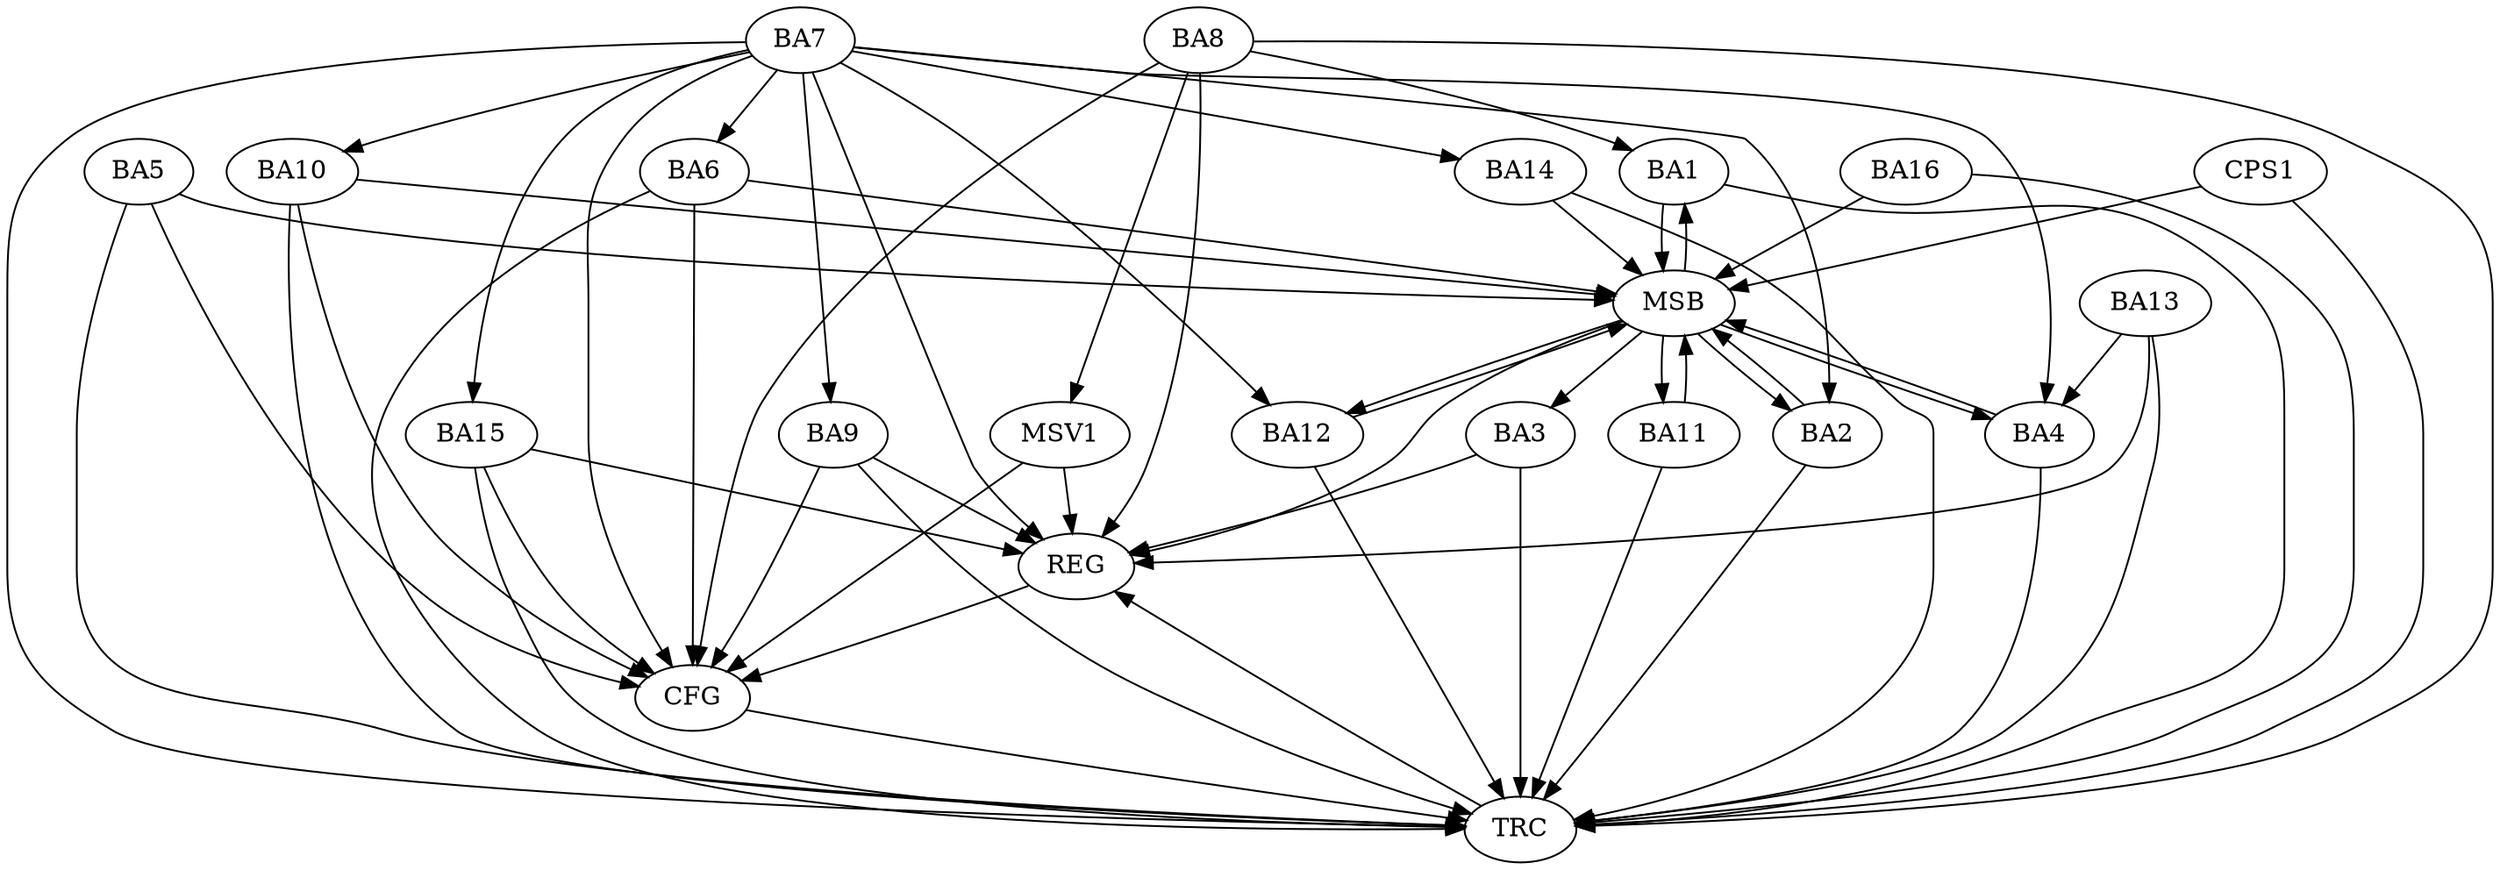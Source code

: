 strict digraph G {
  BA1 [ label="BA1" ];
  BA2 [ label="BA2" ];
  BA3 [ label="BA3" ];
  BA4 [ label="BA4" ];
  BA5 [ label="BA5" ];
  BA6 [ label="BA6" ];
  BA7 [ label="BA7" ];
  BA8 [ label="BA8" ];
  BA9 [ label="BA9" ];
  BA10 [ label="BA10" ];
  BA11 [ label="BA11" ];
  BA12 [ label="BA12" ];
  BA13 [ label="BA13" ];
  BA14 [ label="BA14" ];
  BA15 [ label="BA15" ];
  BA16 [ label="BA16" ];
  CPS1 [ label="CPS1" ];
  REG [ label="REG" ];
  MSB [ label="MSB" ];
  CFG [ label="CFG" ];
  TRC [ label="TRC" ];
  MSV1 [ label="MSV1" ];
  BA7 -> BA4;
  BA8 -> BA1;
  BA13 -> BA4;
  BA3 -> REG;
  BA7 -> REG;
  BA8 -> REG;
  BA9 -> REG;
  BA13 -> REG;
  BA15 -> REG;
  BA1 -> MSB;
  MSB -> BA2;
  MSB -> REG;
  BA2 -> MSB;
  MSB -> BA1;
  BA4 -> MSB;
  BA5 -> MSB;
  BA6 -> MSB;
  BA10 -> MSB;
  BA11 -> MSB;
  MSB -> BA4;
  BA12 -> MSB;
  MSB -> BA3;
  BA14 -> MSB;
  BA16 -> MSB;
  CPS1 -> MSB;
  MSB -> BA12;
  MSB -> BA11;
  BA10 -> CFG;
  BA9 -> CFG;
  BA8 -> CFG;
  BA6 -> CFG;
  BA5 -> CFG;
  BA7 -> CFG;
  BA15 -> CFG;
  REG -> CFG;
  BA1 -> TRC;
  BA2 -> TRC;
  BA3 -> TRC;
  BA4 -> TRC;
  BA5 -> TRC;
  BA6 -> TRC;
  BA7 -> TRC;
  BA8 -> TRC;
  BA9 -> TRC;
  BA10 -> TRC;
  BA11 -> TRC;
  BA12 -> TRC;
  BA13 -> TRC;
  BA14 -> TRC;
  BA15 -> TRC;
  BA16 -> TRC;
  CPS1 -> TRC;
  CFG -> TRC;
  TRC -> REG;
  BA7 -> BA10;
  BA7 -> BA12;
  BA7 -> BA9;
  BA7 -> BA14;
  BA7 -> BA6;
  BA7 -> BA15;
  BA7 -> BA2;
  BA8 -> MSV1;
  MSV1 -> REG;
  MSV1 -> CFG;
}
